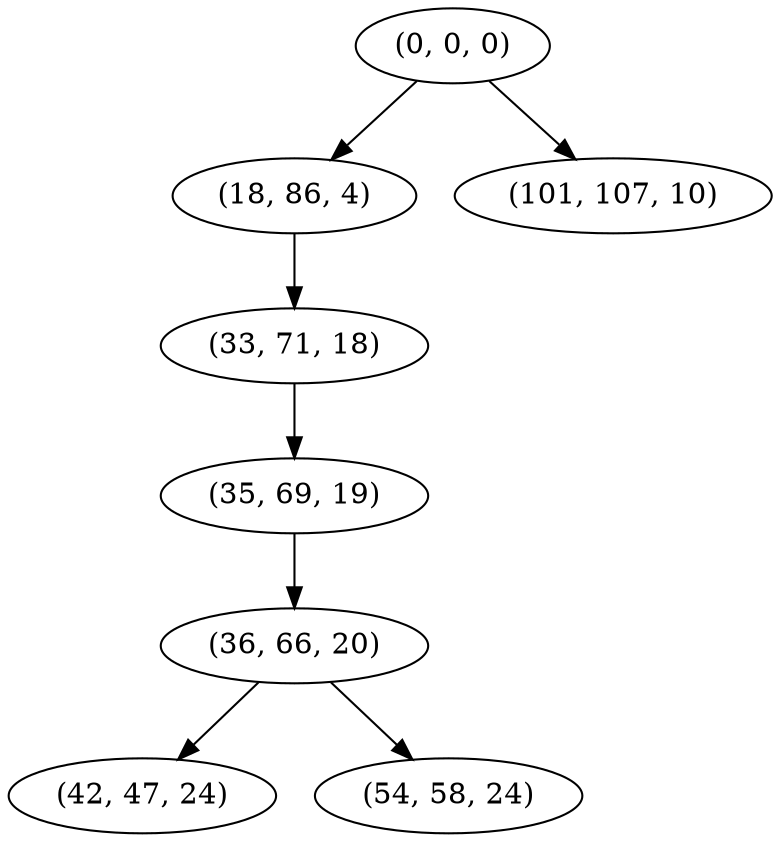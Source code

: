 digraph tree {
    "(0, 0, 0)";
    "(18, 86, 4)";
    "(33, 71, 18)";
    "(35, 69, 19)";
    "(36, 66, 20)";
    "(42, 47, 24)";
    "(54, 58, 24)";
    "(101, 107, 10)";
    "(0, 0, 0)" -> "(18, 86, 4)";
    "(0, 0, 0)" -> "(101, 107, 10)";
    "(18, 86, 4)" -> "(33, 71, 18)";
    "(33, 71, 18)" -> "(35, 69, 19)";
    "(35, 69, 19)" -> "(36, 66, 20)";
    "(36, 66, 20)" -> "(42, 47, 24)";
    "(36, 66, 20)" -> "(54, 58, 24)";
}
